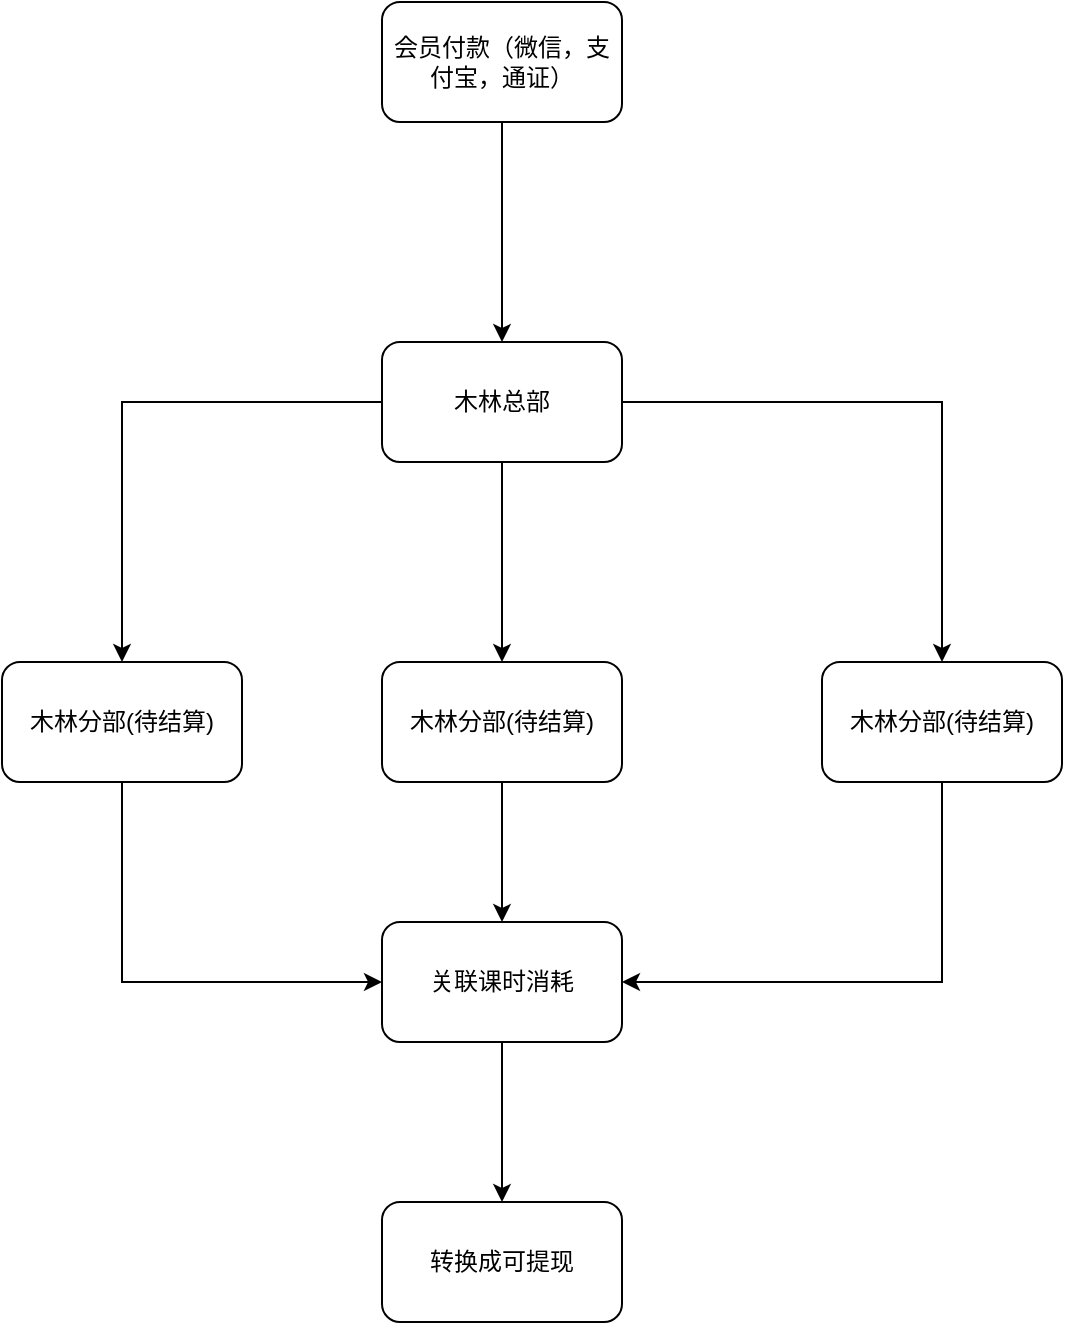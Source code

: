 <mxfile version="12.9.9" type="github">
  <diagram id="mwf83rRxszfQkZE0_EYi" name="Page-1">
    <mxGraphModel dx="1422" dy="762" grid="1" gridSize="10" guides="1" tooltips="1" connect="1" arrows="1" fold="1" page="1" pageScale="1" pageWidth="827" pageHeight="1169" math="0" shadow="0">
      <root>
        <mxCell id="0" />
        <mxCell id="1" parent="0" />
        <mxCell id="SXp5yqOAZoYSz8MRR_ev-4" value="" style="edgeStyle=orthogonalEdgeStyle;rounded=0;orthogonalLoop=1;jettySize=auto;html=1;" parent="1" source="SXp5yqOAZoYSz8MRR_ev-1" target="SXp5yqOAZoYSz8MRR_ev-3" edge="1">
          <mxGeometry relative="1" as="geometry" />
        </mxCell>
        <mxCell id="SXp5yqOAZoYSz8MRR_ev-1" value="会员付款（微信，支付宝，通证）" style="rounded=1;whiteSpace=wrap;html=1;" parent="1" vertex="1">
          <mxGeometry x="320" y="100" width="120" height="60" as="geometry" />
        </mxCell>
        <mxCell id="SXp5yqOAZoYSz8MRR_ev-6" value="" style="edgeStyle=orthogonalEdgeStyle;rounded=0;orthogonalLoop=1;jettySize=auto;html=1;" parent="1" source="SXp5yqOAZoYSz8MRR_ev-3" target="SXp5yqOAZoYSz8MRR_ev-5" edge="1">
          <mxGeometry relative="1" as="geometry" />
        </mxCell>
        <mxCell id="SXp5yqOAZoYSz8MRR_ev-8" value="" style="edgeStyle=orthogonalEdgeStyle;rounded=0;orthogonalLoop=1;jettySize=auto;html=1;" parent="1" source="SXp5yqOAZoYSz8MRR_ev-3" target="SXp5yqOAZoYSz8MRR_ev-7" edge="1">
          <mxGeometry relative="1" as="geometry" />
        </mxCell>
        <mxCell id="SXp5yqOAZoYSz8MRR_ev-10" value="" style="edgeStyle=orthogonalEdgeStyle;rounded=0;orthogonalLoop=1;jettySize=auto;html=1;" parent="1" source="SXp5yqOAZoYSz8MRR_ev-3" target="SXp5yqOAZoYSz8MRR_ev-9" edge="1">
          <mxGeometry relative="1" as="geometry" />
        </mxCell>
        <mxCell id="SXp5yqOAZoYSz8MRR_ev-3" value="木林总部" style="rounded=1;whiteSpace=wrap;html=1;" parent="1" vertex="1">
          <mxGeometry x="320" y="270" width="120" height="60" as="geometry" />
        </mxCell>
        <mxCell id="Ndg-fr1zTpOWTyjEoluB-5" value="" style="edgeStyle=orthogonalEdgeStyle;rounded=0;orthogonalLoop=1;jettySize=auto;html=1;entryX=1;entryY=0.5;entryDx=0;entryDy=0;exitX=0.5;exitY=1;exitDx=0;exitDy=0;" edge="1" parent="1" source="SXp5yqOAZoYSz8MRR_ev-9" target="Ndg-fr1zTpOWTyjEoluB-1">
          <mxGeometry relative="1" as="geometry">
            <mxPoint x="600" y="570" as="targetPoint" />
          </mxGeometry>
        </mxCell>
        <mxCell id="SXp5yqOAZoYSz8MRR_ev-9" value="木林分部(待结算)" style="rounded=1;whiteSpace=wrap;html=1;" parent="1" vertex="1">
          <mxGeometry x="540" y="430" width="120" height="60" as="geometry" />
        </mxCell>
        <mxCell id="Ndg-fr1zTpOWTyjEoluB-3" value="" style="edgeStyle=orthogonalEdgeStyle;rounded=0;orthogonalLoop=1;jettySize=auto;html=1;" edge="1" parent="1" source="SXp5yqOAZoYSz8MRR_ev-7" target="Ndg-fr1zTpOWTyjEoluB-1">
          <mxGeometry relative="1" as="geometry" />
        </mxCell>
        <mxCell id="SXp5yqOAZoYSz8MRR_ev-7" value="木林分部(待结算)" style="rounded=1;whiteSpace=wrap;html=1;" parent="1" vertex="1">
          <mxGeometry x="320" y="430" width="120" height="60" as="geometry" />
        </mxCell>
        <mxCell id="Ndg-fr1zTpOWTyjEoluB-2" value="" style="edgeStyle=orthogonalEdgeStyle;rounded=0;orthogonalLoop=1;jettySize=auto;html=1;entryX=0;entryY=0.5;entryDx=0;entryDy=0;exitX=0.5;exitY=1;exitDx=0;exitDy=0;" edge="1" parent="1" source="SXp5yqOAZoYSz8MRR_ev-5" target="Ndg-fr1zTpOWTyjEoluB-1">
          <mxGeometry relative="1" as="geometry" />
        </mxCell>
        <mxCell id="SXp5yqOAZoYSz8MRR_ev-5" value="木林分部(待结算)" style="rounded=1;whiteSpace=wrap;html=1;" parent="1" vertex="1">
          <mxGeometry x="130" y="430" width="120" height="60" as="geometry" />
        </mxCell>
        <mxCell id="Ndg-fr1zTpOWTyjEoluB-7" value="" style="edgeStyle=orthogonalEdgeStyle;rounded=0;orthogonalLoop=1;jettySize=auto;html=1;" edge="1" parent="1" source="Ndg-fr1zTpOWTyjEoluB-1" target="Ndg-fr1zTpOWTyjEoluB-6">
          <mxGeometry relative="1" as="geometry" />
        </mxCell>
        <mxCell id="Ndg-fr1zTpOWTyjEoluB-1" value="关联课时消耗" style="rounded=1;whiteSpace=wrap;html=1;" vertex="1" parent="1">
          <mxGeometry x="320" y="560" width="120" height="60" as="geometry" />
        </mxCell>
        <mxCell id="Ndg-fr1zTpOWTyjEoluB-6" value="转换成可提现" style="rounded=1;whiteSpace=wrap;html=1;" vertex="1" parent="1">
          <mxGeometry x="320" y="700" width="120" height="60" as="geometry" />
        </mxCell>
      </root>
    </mxGraphModel>
  </diagram>
</mxfile>
